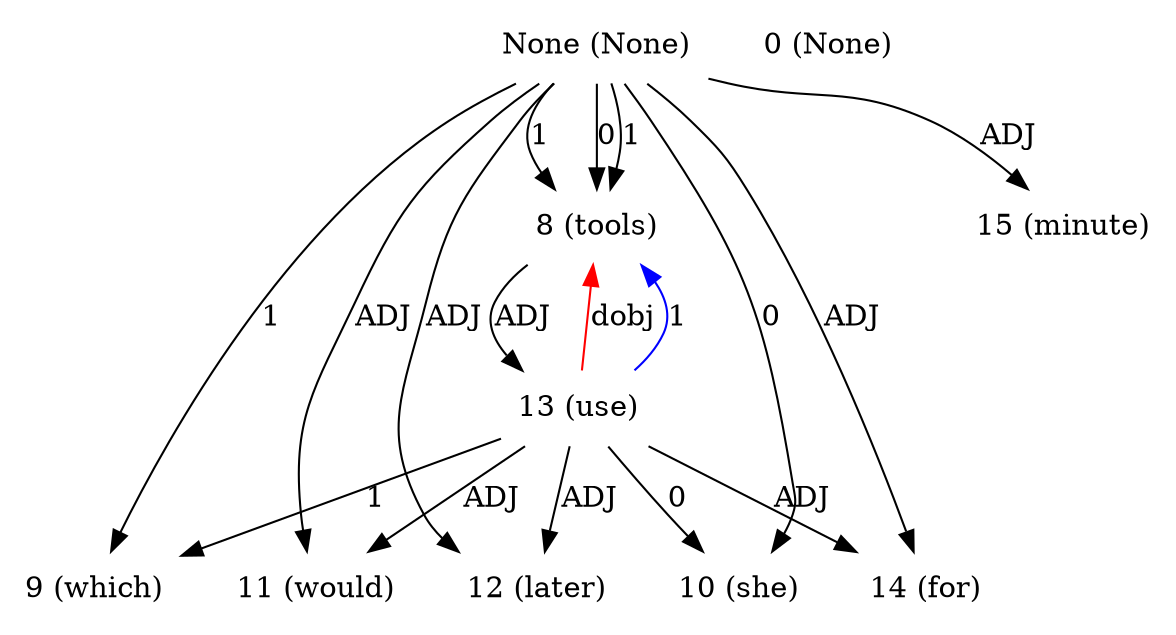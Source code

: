 digraph G{
edge [dir=forward]
node [shape=plaintext]

None [label="None (None)"]
None -> 8 [label="1"]
None [label="None (None)"]
None -> 8 [label="0"]
None [label="None (None)"]
None -> 15 [label="ADJ"]
None [label="None (None)"]
None -> 8 [label="1"]
None -> 9 [label="1"]
None -> 10 [label="0"]
None -> 12 [label="ADJ"]
None -> 11 [label="ADJ"]
None -> 14 [label="ADJ"]
0 [label="0 (None)"]
8 [label="8 (tools)"]
8 -> 13 [label="ADJ"]
13 -> 8 [label="dobj", color="red"]
9 [label="9 (which)"]
10 [label="10 (she)"]
11 [label="11 (would)"]
12 [label="12 (later)"]
13 [label="13 (use)"]
13 -> 9 [label="1"]
13 -> 8 [label="1", color="blue"]
13 -> 10 [label="0"]
13 -> 11 [label="ADJ"]
13 -> 12 [label="ADJ"]
13 -> 14 [label="ADJ"]
14 [label="14 (for)"]
15 [label="15 (minute)"]
}
